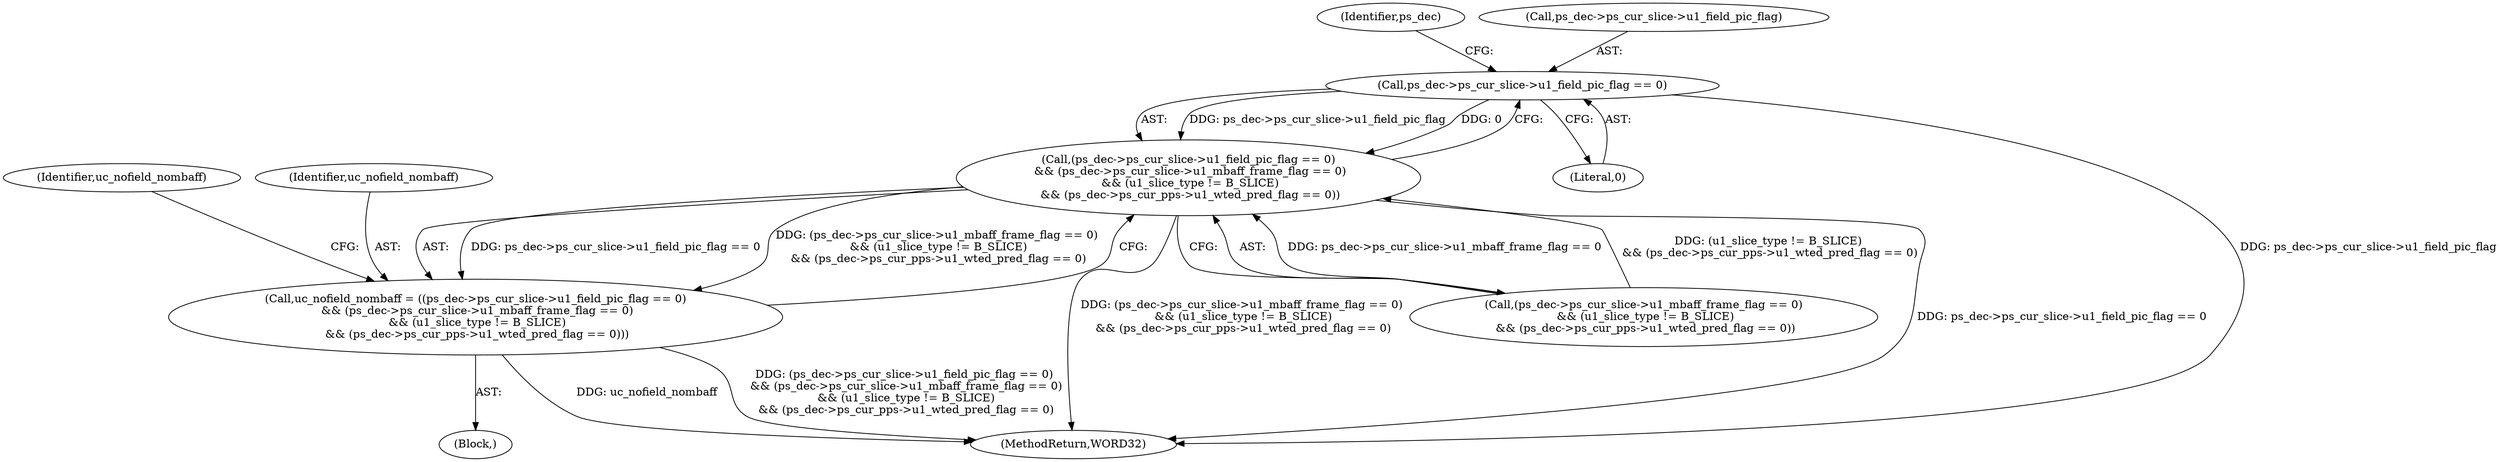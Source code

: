 digraph "0_Android_a78887bcffbc2995cf9ed72e0697acf560875e9e_2@pointer" {
"1001702" [label="(Call,ps_dec->ps_cur_slice->u1_field_pic_flag == 0)"];
"1001701" [label="(Call,(ps_dec->ps_cur_slice->u1_field_pic_flag == 0)\n && (ps_dec->ps_cur_slice->u1_mbaff_frame_flag == 0)\n && (u1_slice_type != B_SLICE)\n && (ps_dec->ps_cur_pps->u1_wted_pred_flag == 0))"];
"1001699" [label="(Call,uc_nofield_nombaff = ((ps_dec->ps_cur_slice->u1_field_pic_flag == 0)\n && (ps_dec->ps_cur_slice->u1_mbaff_frame_flag == 0)\n && (u1_slice_type != B_SLICE)\n && (ps_dec->ps_cur_pps->u1_wted_pred_flag == 0)))"];
"1001729" [label="(Identifier,uc_nofield_nombaff)"];
"1001699" [label="(Call,uc_nofield_nombaff = ((ps_dec->ps_cur_slice->u1_field_pic_flag == 0)\n && (ps_dec->ps_cur_slice->u1_mbaff_frame_flag == 0)\n && (u1_slice_type != B_SLICE)\n && (ps_dec->ps_cur_pps->u1_wted_pred_flag == 0)))"];
"1001697" [label="(Block,)"];
"1001702" [label="(Call,ps_dec->ps_cur_slice->u1_field_pic_flag == 0)"];
"1001708" [label="(Literal,0)"];
"1001700" [label="(Identifier,uc_nofield_nombaff)"];
"1001709" [label="(Call,(ps_dec->ps_cur_slice->u1_mbaff_frame_flag == 0)\n && (u1_slice_type != B_SLICE)\n && (ps_dec->ps_cur_pps->u1_wted_pred_flag == 0))"];
"1001713" [label="(Identifier,ps_dec)"];
"1002570" [label="(MethodReturn,WORD32)"];
"1001703" [label="(Call,ps_dec->ps_cur_slice->u1_field_pic_flag)"];
"1001701" [label="(Call,(ps_dec->ps_cur_slice->u1_field_pic_flag == 0)\n && (ps_dec->ps_cur_slice->u1_mbaff_frame_flag == 0)\n && (u1_slice_type != B_SLICE)\n && (ps_dec->ps_cur_pps->u1_wted_pred_flag == 0))"];
"1001702" -> "1001701"  [label="AST: "];
"1001702" -> "1001708"  [label="CFG: "];
"1001703" -> "1001702"  [label="AST: "];
"1001708" -> "1001702"  [label="AST: "];
"1001713" -> "1001702"  [label="CFG: "];
"1001701" -> "1001702"  [label="CFG: "];
"1001702" -> "1002570"  [label="DDG: ps_dec->ps_cur_slice->u1_field_pic_flag"];
"1001702" -> "1001701"  [label="DDG: ps_dec->ps_cur_slice->u1_field_pic_flag"];
"1001702" -> "1001701"  [label="DDG: 0"];
"1001701" -> "1001699"  [label="AST: "];
"1001701" -> "1001709"  [label="CFG: "];
"1001709" -> "1001701"  [label="AST: "];
"1001699" -> "1001701"  [label="CFG: "];
"1001701" -> "1002570"  [label="DDG: (ps_dec->ps_cur_slice->u1_mbaff_frame_flag == 0)\n && (u1_slice_type != B_SLICE)\n && (ps_dec->ps_cur_pps->u1_wted_pred_flag == 0)"];
"1001701" -> "1002570"  [label="DDG: ps_dec->ps_cur_slice->u1_field_pic_flag == 0"];
"1001701" -> "1001699"  [label="DDG: ps_dec->ps_cur_slice->u1_field_pic_flag == 0"];
"1001701" -> "1001699"  [label="DDG: (ps_dec->ps_cur_slice->u1_mbaff_frame_flag == 0)\n && (u1_slice_type != B_SLICE)\n && (ps_dec->ps_cur_pps->u1_wted_pred_flag == 0)"];
"1001709" -> "1001701"  [label="DDG: ps_dec->ps_cur_slice->u1_mbaff_frame_flag == 0"];
"1001709" -> "1001701"  [label="DDG: (u1_slice_type != B_SLICE)\n && (ps_dec->ps_cur_pps->u1_wted_pred_flag == 0)"];
"1001699" -> "1001697"  [label="AST: "];
"1001700" -> "1001699"  [label="AST: "];
"1001729" -> "1001699"  [label="CFG: "];
"1001699" -> "1002570"  [label="DDG: uc_nofield_nombaff"];
"1001699" -> "1002570"  [label="DDG: (ps_dec->ps_cur_slice->u1_field_pic_flag == 0)\n && (ps_dec->ps_cur_slice->u1_mbaff_frame_flag == 0)\n && (u1_slice_type != B_SLICE)\n && (ps_dec->ps_cur_pps->u1_wted_pred_flag == 0)"];
}
